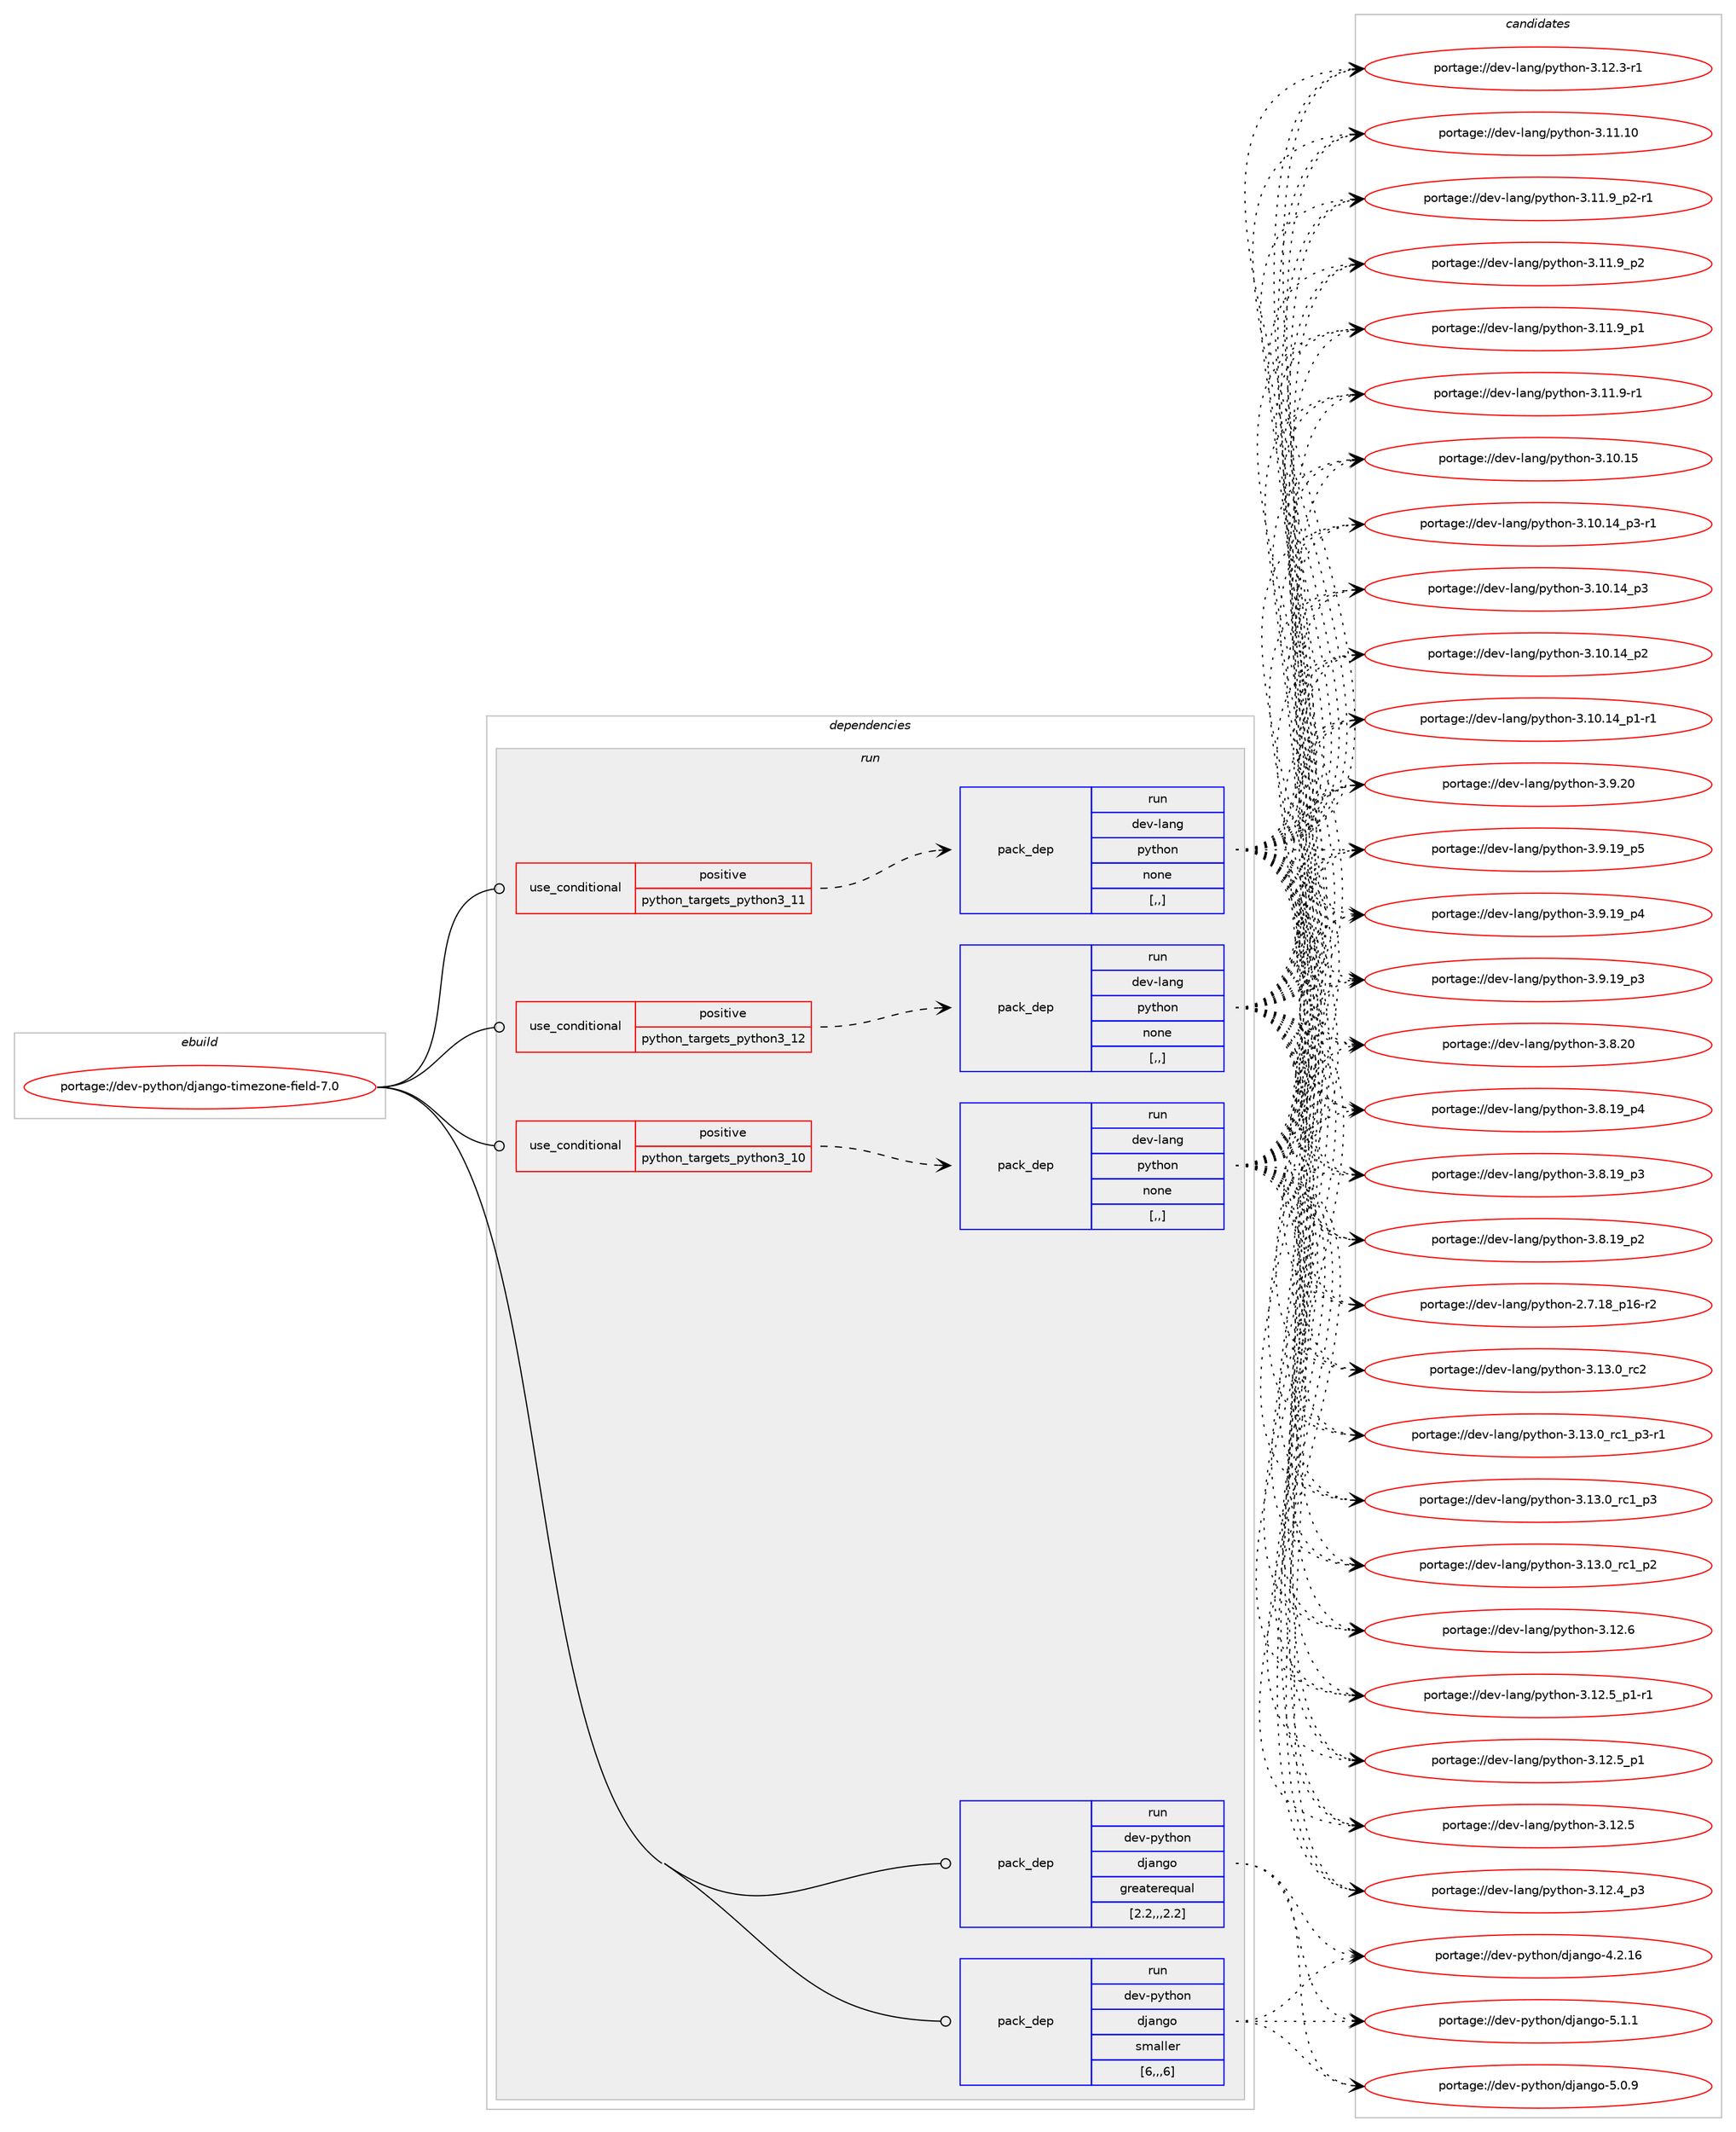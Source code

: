 digraph prolog {

# *************
# Graph options
# *************

newrank=true;
concentrate=true;
compound=true;
graph [rankdir=LR,fontname=Helvetica,fontsize=10,ranksep=1.5];#, ranksep=2.5, nodesep=0.2];
edge  [arrowhead=vee];
node  [fontname=Helvetica,fontsize=10];

# **********
# The ebuild
# **********

subgraph cluster_leftcol {
color=gray;
label=<<i>ebuild</i>>;
id [label="portage://dev-python/django-timezone-field-7.0", color=red, width=4, href="../dev-python/django-timezone-field-7.0.svg"];
}

# ****************
# The dependencies
# ****************

subgraph cluster_midcol {
color=gray;
label=<<i>dependencies</i>>;
subgraph cluster_compile {
fillcolor="#eeeeee";
style=filled;
label=<<i>compile</i>>;
}
subgraph cluster_compileandrun {
fillcolor="#eeeeee";
style=filled;
label=<<i>compile and run</i>>;
}
subgraph cluster_run {
fillcolor="#eeeeee";
style=filled;
label=<<i>run</i>>;
subgraph cond162719 {
dependency639773 [label=<<TABLE BORDER="0" CELLBORDER="1" CELLSPACING="0" CELLPADDING="4"><TR><TD ROWSPAN="3" CELLPADDING="10">use_conditional</TD></TR><TR><TD>positive</TD></TR><TR><TD>python_targets_python3_10</TD></TR></TABLE>>, shape=none, color=red];
subgraph pack472237 {
dependency639774 [label=<<TABLE BORDER="0" CELLBORDER="1" CELLSPACING="0" CELLPADDING="4" WIDTH="220"><TR><TD ROWSPAN="6" CELLPADDING="30">pack_dep</TD></TR><TR><TD WIDTH="110">run</TD></TR><TR><TD>dev-lang</TD></TR><TR><TD>python</TD></TR><TR><TD>none</TD></TR><TR><TD>[,,]</TD></TR></TABLE>>, shape=none, color=blue];
}
dependency639773:e -> dependency639774:w [weight=20,style="dashed",arrowhead="vee"];
}
id:e -> dependency639773:w [weight=20,style="solid",arrowhead="odot"];
subgraph cond162720 {
dependency639775 [label=<<TABLE BORDER="0" CELLBORDER="1" CELLSPACING="0" CELLPADDING="4"><TR><TD ROWSPAN="3" CELLPADDING="10">use_conditional</TD></TR><TR><TD>positive</TD></TR><TR><TD>python_targets_python3_11</TD></TR></TABLE>>, shape=none, color=red];
subgraph pack472238 {
dependency639776 [label=<<TABLE BORDER="0" CELLBORDER="1" CELLSPACING="0" CELLPADDING="4" WIDTH="220"><TR><TD ROWSPAN="6" CELLPADDING="30">pack_dep</TD></TR><TR><TD WIDTH="110">run</TD></TR><TR><TD>dev-lang</TD></TR><TR><TD>python</TD></TR><TR><TD>none</TD></TR><TR><TD>[,,]</TD></TR></TABLE>>, shape=none, color=blue];
}
dependency639775:e -> dependency639776:w [weight=20,style="dashed",arrowhead="vee"];
}
id:e -> dependency639775:w [weight=20,style="solid",arrowhead="odot"];
subgraph cond162721 {
dependency639777 [label=<<TABLE BORDER="0" CELLBORDER="1" CELLSPACING="0" CELLPADDING="4"><TR><TD ROWSPAN="3" CELLPADDING="10">use_conditional</TD></TR><TR><TD>positive</TD></TR><TR><TD>python_targets_python3_12</TD></TR></TABLE>>, shape=none, color=red];
subgraph pack472239 {
dependency639778 [label=<<TABLE BORDER="0" CELLBORDER="1" CELLSPACING="0" CELLPADDING="4" WIDTH="220"><TR><TD ROWSPAN="6" CELLPADDING="30">pack_dep</TD></TR><TR><TD WIDTH="110">run</TD></TR><TR><TD>dev-lang</TD></TR><TR><TD>python</TD></TR><TR><TD>none</TD></TR><TR><TD>[,,]</TD></TR></TABLE>>, shape=none, color=blue];
}
dependency639777:e -> dependency639778:w [weight=20,style="dashed",arrowhead="vee"];
}
id:e -> dependency639777:w [weight=20,style="solid",arrowhead="odot"];
subgraph pack472240 {
dependency639779 [label=<<TABLE BORDER="0" CELLBORDER="1" CELLSPACING="0" CELLPADDING="4" WIDTH="220"><TR><TD ROWSPAN="6" CELLPADDING="30">pack_dep</TD></TR><TR><TD WIDTH="110">run</TD></TR><TR><TD>dev-python</TD></TR><TR><TD>django</TD></TR><TR><TD>greaterequal</TD></TR><TR><TD>[2.2,,,2.2]</TD></TR></TABLE>>, shape=none, color=blue];
}
id:e -> dependency639779:w [weight=20,style="solid",arrowhead="odot"];
subgraph pack472241 {
dependency639780 [label=<<TABLE BORDER="0" CELLBORDER="1" CELLSPACING="0" CELLPADDING="4" WIDTH="220"><TR><TD ROWSPAN="6" CELLPADDING="30">pack_dep</TD></TR><TR><TD WIDTH="110">run</TD></TR><TR><TD>dev-python</TD></TR><TR><TD>django</TD></TR><TR><TD>smaller</TD></TR><TR><TD>[6,,,6]</TD></TR></TABLE>>, shape=none, color=blue];
}
id:e -> dependency639780:w [weight=20,style="solid",arrowhead="odot"];
}
}

# **************
# The candidates
# **************

subgraph cluster_choices {
rank=same;
color=gray;
label=<<i>candidates</i>>;

subgraph choice472237 {
color=black;
nodesep=1;
choice10010111845108971101034711212111610411111045514649514648951149950 [label="portage://dev-lang/python-3.13.0_rc2", color=red, width=4,href="../dev-lang/python-3.13.0_rc2.svg"];
choice1001011184510897110103471121211161041111104551464951464895114994995112514511449 [label="portage://dev-lang/python-3.13.0_rc1_p3-r1", color=red, width=4,href="../dev-lang/python-3.13.0_rc1_p3-r1.svg"];
choice100101118451089711010347112121116104111110455146495146489511499499511251 [label="portage://dev-lang/python-3.13.0_rc1_p3", color=red, width=4,href="../dev-lang/python-3.13.0_rc1_p3.svg"];
choice100101118451089711010347112121116104111110455146495146489511499499511250 [label="portage://dev-lang/python-3.13.0_rc1_p2", color=red, width=4,href="../dev-lang/python-3.13.0_rc1_p2.svg"];
choice10010111845108971101034711212111610411111045514649504654 [label="portage://dev-lang/python-3.12.6", color=red, width=4,href="../dev-lang/python-3.12.6.svg"];
choice1001011184510897110103471121211161041111104551464950465395112494511449 [label="portage://dev-lang/python-3.12.5_p1-r1", color=red, width=4,href="../dev-lang/python-3.12.5_p1-r1.svg"];
choice100101118451089711010347112121116104111110455146495046539511249 [label="portage://dev-lang/python-3.12.5_p1", color=red, width=4,href="../dev-lang/python-3.12.5_p1.svg"];
choice10010111845108971101034711212111610411111045514649504653 [label="portage://dev-lang/python-3.12.5", color=red, width=4,href="../dev-lang/python-3.12.5.svg"];
choice100101118451089711010347112121116104111110455146495046529511251 [label="portage://dev-lang/python-3.12.4_p3", color=red, width=4,href="../dev-lang/python-3.12.4_p3.svg"];
choice100101118451089711010347112121116104111110455146495046514511449 [label="portage://dev-lang/python-3.12.3-r1", color=red, width=4,href="../dev-lang/python-3.12.3-r1.svg"];
choice1001011184510897110103471121211161041111104551464949464948 [label="portage://dev-lang/python-3.11.10", color=red, width=4,href="../dev-lang/python-3.11.10.svg"];
choice1001011184510897110103471121211161041111104551464949465795112504511449 [label="portage://dev-lang/python-3.11.9_p2-r1", color=red, width=4,href="../dev-lang/python-3.11.9_p2-r1.svg"];
choice100101118451089711010347112121116104111110455146494946579511250 [label="portage://dev-lang/python-3.11.9_p2", color=red, width=4,href="../dev-lang/python-3.11.9_p2.svg"];
choice100101118451089711010347112121116104111110455146494946579511249 [label="portage://dev-lang/python-3.11.9_p1", color=red, width=4,href="../dev-lang/python-3.11.9_p1.svg"];
choice100101118451089711010347112121116104111110455146494946574511449 [label="portage://dev-lang/python-3.11.9-r1", color=red, width=4,href="../dev-lang/python-3.11.9-r1.svg"];
choice1001011184510897110103471121211161041111104551464948464953 [label="portage://dev-lang/python-3.10.15", color=red, width=4,href="../dev-lang/python-3.10.15.svg"];
choice100101118451089711010347112121116104111110455146494846495295112514511449 [label="portage://dev-lang/python-3.10.14_p3-r1", color=red, width=4,href="../dev-lang/python-3.10.14_p3-r1.svg"];
choice10010111845108971101034711212111610411111045514649484649529511251 [label="portage://dev-lang/python-3.10.14_p3", color=red, width=4,href="../dev-lang/python-3.10.14_p3.svg"];
choice10010111845108971101034711212111610411111045514649484649529511250 [label="portage://dev-lang/python-3.10.14_p2", color=red, width=4,href="../dev-lang/python-3.10.14_p2.svg"];
choice100101118451089711010347112121116104111110455146494846495295112494511449 [label="portage://dev-lang/python-3.10.14_p1-r1", color=red, width=4,href="../dev-lang/python-3.10.14_p1-r1.svg"];
choice10010111845108971101034711212111610411111045514657465048 [label="portage://dev-lang/python-3.9.20", color=red, width=4,href="../dev-lang/python-3.9.20.svg"];
choice100101118451089711010347112121116104111110455146574649579511253 [label="portage://dev-lang/python-3.9.19_p5", color=red, width=4,href="../dev-lang/python-3.9.19_p5.svg"];
choice100101118451089711010347112121116104111110455146574649579511252 [label="portage://dev-lang/python-3.9.19_p4", color=red, width=4,href="../dev-lang/python-3.9.19_p4.svg"];
choice100101118451089711010347112121116104111110455146574649579511251 [label="portage://dev-lang/python-3.9.19_p3", color=red, width=4,href="../dev-lang/python-3.9.19_p3.svg"];
choice10010111845108971101034711212111610411111045514656465048 [label="portage://dev-lang/python-3.8.20", color=red, width=4,href="../dev-lang/python-3.8.20.svg"];
choice100101118451089711010347112121116104111110455146564649579511252 [label="portage://dev-lang/python-3.8.19_p4", color=red, width=4,href="../dev-lang/python-3.8.19_p4.svg"];
choice100101118451089711010347112121116104111110455146564649579511251 [label="portage://dev-lang/python-3.8.19_p3", color=red, width=4,href="../dev-lang/python-3.8.19_p3.svg"];
choice100101118451089711010347112121116104111110455146564649579511250 [label="portage://dev-lang/python-3.8.19_p2", color=red, width=4,href="../dev-lang/python-3.8.19_p2.svg"];
choice100101118451089711010347112121116104111110455046554649569511249544511450 [label="portage://dev-lang/python-2.7.18_p16-r2", color=red, width=4,href="../dev-lang/python-2.7.18_p16-r2.svg"];
dependency639774:e -> choice10010111845108971101034711212111610411111045514649514648951149950:w [style=dotted,weight="100"];
dependency639774:e -> choice1001011184510897110103471121211161041111104551464951464895114994995112514511449:w [style=dotted,weight="100"];
dependency639774:e -> choice100101118451089711010347112121116104111110455146495146489511499499511251:w [style=dotted,weight="100"];
dependency639774:e -> choice100101118451089711010347112121116104111110455146495146489511499499511250:w [style=dotted,weight="100"];
dependency639774:e -> choice10010111845108971101034711212111610411111045514649504654:w [style=dotted,weight="100"];
dependency639774:e -> choice1001011184510897110103471121211161041111104551464950465395112494511449:w [style=dotted,weight="100"];
dependency639774:e -> choice100101118451089711010347112121116104111110455146495046539511249:w [style=dotted,weight="100"];
dependency639774:e -> choice10010111845108971101034711212111610411111045514649504653:w [style=dotted,weight="100"];
dependency639774:e -> choice100101118451089711010347112121116104111110455146495046529511251:w [style=dotted,weight="100"];
dependency639774:e -> choice100101118451089711010347112121116104111110455146495046514511449:w [style=dotted,weight="100"];
dependency639774:e -> choice1001011184510897110103471121211161041111104551464949464948:w [style=dotted,weight="100"];
dependency639774:e -> choice1001011184510897110103471121211161041111104551464949465795112504511449:w [style=dotted,weight="100"];
dependency639774:e -> choice100101118451089711010347112121116104111110455146494946579511250:w [style=dotted,weight="100"];
dependency639774:e -> choice100101118451089711010347112121116104111110455146494946579511249:w [style=dotted,weight="100"];
dependency639774:e -> choice100101118451089711010347112121116104111110455146494946574511449:w [style=dotted,weight="100"];
dependency639774:e -> choice1001011184510897110103471121211161041111104551464948464953:w [style=dotted,weight="100"];
dependency639774:e -> choice100101118451089711010347112121116104111110455146494846495295112514511449:w [style=dotted,weight="100"];
dependency639774:e -> choice10010111845108971101034711212111610411111045514649484649529511251:w [style=dotted,weight="100"];
dependency639774:e -> choice10010111845108971101034711212111610411111045514649484649529511250:w [style=dotted,weight="100"];
dependency639774:e -> choice100101118451089711010347112121116104111110455146494846495295112494511449:w [style=dotted,weight="100"];
dependency639774:e -> choice10010111845108971101034711212111610411111045514657465048:w [style=dotted,weight="100"];
dependency639774:e -> choice100101118451089711010347112121116104111110455146574649579511253:w [style=dotted,weight="100"];
dependency639774:e -> choice100101118451089711010347112121116104111110455146574649579511252:w [style=dotted,weight="100"];
dependency639774:e -> choice100101118451089711010347112121116104111110455146574649579511251:w [style=dotted,weight="100"];
dependency639774:e -> choice10010111845108971101034711212111610411111045514656465048:w [style=dotted,weight="100"];
dependency639774:e -> choice100101118451089711010347112121116104111110455146564649579511252:w [style=dotted,weight="100"];
dependency639774:e -> choice100101118451089711010347112121116104111110455146564649579511251:w [style=dotted,weight="100"];
dependency639774:e -> choice100101118451089711010347112121116104111110455146564649579511250:w [style=dotted,weight="100"];
dependency639774:e -> choice100101118451089711010347112121116104111110455046554649569511249544511450:w [style=dotted,weight="100"];
}
subgraph choice472238 {
color=black;
nodesep=1;
choice10010111845108971101034711212111610411111045514649514648951149950 [label="portage://dev-lang/python-3.13.0_rc2", color=red, width=4,href="../dev-lang/python-3.13.0_rc2.svg"];
choice1001011184510897110103471121211161041111104551464951464895114994995112514511449 [label="portage://dev-lang/python-3.13.0_rc1_p3-r1", color=red, width=4,href="../dev-lang/python-3.13.0_rc1_p3-r1.svg"];
choice100101118451089711010347112121116104111110455146495146489511499499511251 [label="portage://dev-lang/python-3.13.0_rc1_p3", color=red, width=4,href="../dev-lang/python-3.13.0_rc1_p3.svg"];
choice100101118451089711010347112121116104111110455146495146489511499499511250 [label="portage://dev-lang/python-3.13.0_rc1_p2", color=red, width=4,href="../dev-lang/python-3.13.0_rc1_p2.svg"];
choice10010111845108971101034711212111610411111045514649504654 [label="portage://dev-lang/python-3.12.6", color=red, width=4,href="../dev-lang/python-3.12.6.svg"];
choice1001011184510897110103471121211161041111104551464950465395112494511449 [label="portage://dev-lang/python-3.12.5_p1-r1", color=red, width=4,href="../dev-lang/python-3.12.5_p1-r1.svg"];
choice100101118451089711010347112121116104111110455146495046539511249 [label="portage://dev-lang/python-3.12.5_p1", color=red, width=4,href="../dev-lang/python-3.12.5_p1.svg"];
choice10010111845108971101034711212111610411111045514649504653 [label="portage://dev-lang/python-3.12.5", color=red, width=4,href="../dev-lang/python-3.12.5.svg"];
choice100101118451089711010347112121116104111110455146495046529511251 [label="portage://dev-lang/python-3.12.4_p3", color=red, width=4,href="../dev-lang/python-3.12.4_p3.svg"];
choice100101118451089711010347112121116104111110455146495046514511449 [label="portage://dev-lang/python-3.12.3-r1", color=red, width=4,href="../dev-lang/python-3.12.3-r1.svg"];
choice1001011184510897110103471121211161041111104551464949464948 [label="portage://dev-lang/python-3.11.10", color=red, width=4,href="../dev-lang/python-3.11.10.svg"];
choice1001011184510897110103471121211161041111104551464949465795112504511449 [label="portage://dev-lang/python-3.11.9_p2-r1", color=red, width=4,href="../dev-lang/python-3.11.9_p2-r1.svg"];
choice100101118451089711010347112121116104111110455146494946579511250 [label="portage://dev-lang/python-3.11.9_p2", color=red, width=4,href="../dev-lang/python-3.11.9_p2.svg"];
choice100101118451089711010347112121116104111110455146494946579511249 [label="portage://dev-lang/python-3.11.9_p1", color=red, width=4,href="../dev-lang/python-3.11.9_p1.svg"];
choice100101118451089711010347112121116104111110455146494946574511449 [label="portage://dev-lang/python-3.11.9-r1", color=red, width=4,href="../dev-lang/python-3.11.9-r1.svg"];
choice1001011184510897110103471121211161041111104551464948464953 [label="portage://dev-lang/python-3.10.15", color=red, width=4,href="../dev-lang/python-3.10.15.svg"];
choice100101118451089711010347112121116104111110455146494846495295112514511449 [label="portage://dev-lang/python-3.10.14_p3-r1", color=red, width=4,href="../dev-lang/python-3.10.14_p3-r1.svg"];
choice10010111845108971101034711212111610411111045514649484649529511251 [label="portage://dev-lang/python-3.10.14_p3", color=red, width=4,href="../dev-lang/python-3.10.14_p3.svg"];
choice10010111845108971101034711212111610411111045514649484649529511250 [label="portage://dev-lang/python-3.10.14_p2", color=red, width=4,href="../dev-lang/python-3.10.14_p2.svg"];
choice100101118451089711010347112121116104111110455146494846495295112494511449 [label="portage://dev-lang/python-3.10.14_p1-r1", color=red, width=4,href="../dev-lang/python-3.10.14_p1-r1.svg"];
choice10010111845108971101034711212111610411111045514657465048 [label="portage://dev-lang/python-3.9.20", color=red, width=4,href="../dev-lang/python-3.9.20.svg"];
choice100101118451089711010347112121116104111110455146574649579511253 [label="portage://dev-lang/python-3.9.19_p5", color=red, width=4,href="../dev-lang/python-3.9.19_p5.svg"];
choice100101118451089711010347112121116104111110455146574649579511252 [label="portage://dev-lang/python-3.9.19_p4", color=red, width=4,href="../dev-lang/python-3.9.19_p4.svg"];
choice100101118451089711010347112121116104111110455146574649579511251 [label="portage://dev-lang/python-3.9.19_p3", color=red, width=4,href="../dev-lang/python-3.9.19_p3.svg"];
choice10010111845108971101034711212111610411111045514656465048 [label="portage://dev-lang/python-3.8.20", color=red, width=4,href="../dev-lang/python-3.8.20.svg"];
choice100101118451089711010347112121116104111110455146564649579511252 [label="portage://dev-lang/python-3.8.19_p4", color=red, width=4,href="../dev-lang/python-3.8.19_p4.svg"];
choice100101118451089711010347112121116104111110455146564649579511251 [label="portage://dev-lang/python-3.8.19_p3", color=red, width=4,href="../dev-lang/python-3.8.19_p3.svg"];
choice100101118451089711010347112121116104111110455146564649579511250 [label="portage://dev-lang/python-3.8.19_p2", color=red, width=4,href="../dev-lang/python-3.8.19_p2.svg"];
choice100101118451089711010347112121116104111110455046554649569511249544511450 [label="portage://dev-lang/python-2.7.18_p16-r2", color=red, width=4,href="../dev-lang/python-2.7.18_p16-r2.svg"];
dependency639776:e -> choice10010111845108971101034711212111610411111045514649514648951149950:w [style=dotted,weight="100"];
dependency639776:e -> choice1001011184510897110103471121211161041111104551464951464895114994995112514511449:w [style=dotted,weight="100"];
dependency639776:e -> choice100101118451089711010347112121116104111110455146495146489511499499511251:w [style=dotted,weight="100"];
dependency639776:e -> choice100101118451089711010347112121116104111110455146495146489511499499511250:w [style=dotted,weight="100"];
dependency639776:e -> choice10010111845108971101034711212111610411111045514649504654:w [style=dotted,weight="100"];
dependency639776:e -> choice1001011184510897110103471121211161041111104551464950465395112494511449:w [style=dotted,weight="100"];
dependency639776:e -> choice100101118451089711010347112121116104111110455146495046539511249:w [style=dotted,weight="100"];
dependency639776:e -> choice10010111845108971101034711212111610411111045514649504653:w [style=dotted,weight="100"];
dependency639776:e -> choice100101118451089711010347112121116104111110455146495046529511251:w [style=dotted,weight="100"];
dependency639776:e -> choice100101118451089711010347112121116104111110455146495046514511449:w [style=dotted,weight="100"];
dependency639776:e -> choice1001011184510897110103471121211161041111104551464949464948:w [style=dotted,weight="100"];
dependency639776:e -> choice1001011184510897110103471121211161041111104551464949465795112504511449:w [style=dotted,weight="100"];
dependency639776:e -> choice100101118451089711010347112121116104111110455146494946579511250:w [style=dotted,weight="100"];
dependency639776:e -> choice100101118451089711010347112121116104111110455146494946579511249:w [style=dotted,weight="100"];
dependency639776:e -> choice100101118451089711010347112121116104111110455146494946574511449:w [style=dotted,weight="100"];
dependency639776:e -> choice1001011184510897110103471121211161041111104551464948464953:w [style=dotted,weight="100"];
dependency639776:e -> choice100101118451089711010347112121116104111110455146494846495295112514511449:w [style=dotted,weight="100"];
dependency639776:e -> choice10010111845108971101034711212111610411111045514649484649529511251:w [style=dotted,weight="100"];
dependency639776:e -> choice10010111845108971101034711212111610411111045514649484649529511250:w [style=dotted,weight="100"];
dependency639776:e -> choice100101118451089711010347112121116104111110455146494846495295112494511449:w [style=dotted,weight="100"];
dependency639776:e -> choice10010111845108971101034711212111610411111045514657465048:w [style=dotted,weight="100"];
dependency639776:e -> choice100101118451089711010347112121116104111110455146574649579511253:w [style=dotted,weight="100"];
dependency639776:e -> choice100101118451089711010347112121116104111110455146574649579511252:w [style=dotted,weight="100"];
dependency639776:e -> choice100101118451089711010347112121116104111110455146574649579511251:w [style=dotted,weight="100"];
dependency639776:e -> choice10010111845108971101034711212111610411111045514656465048:w [style=dotted,weight="100"];
dependency639776:e -> choice100101118451089711010347112121116104111110455146564649579511252:w [style=dotted,weight="100"];
dependency639776:e -> choice100101118451089711010347112121116104111110455146564649579511251:w [style=dotted,weight="100"];
dependency639776:e -> choice100101118451089711010347112121116104111110455146564649579511250:w [style=dotted,weight="100"];
dependency639776:e -> choice100101118451089711010347112121116104111110455046554649569511249544511450:w [style=dotted,weight="100"];
}
subgraph choice472239 {
color=black;
nodesep=1;
choice10010111845108971101034711212111610411111045514649514648951149950 [label="portage://dev-lang/python-3.13.0_rc2", color=red, width=4,href="../dev-lang/python-3.13.0_rc2.svg"];
choice1001011184510897110103471121211161041111104551464951464895114994995112514511449 [label="portage://dev-lang/python-3.13.0_rc1_p3-r1", color=red, width=4,href="../dev-lang/python-3.13.0_rc1_p3-r1.svg"];
choice100101118451089711010347112121116104111110455146495146489511499499511251 [label="portage://dev-lang/python-3.13.0_rc1_p3", color=red, width=4,href="../dev-lang/python-3.13.0_rc1_p3.svg"];
choice100101118451089711010347112121116104111110455146495146489511499499511250 [label="portage://dev-lang/python-3.13.0_rc1_p2", color=red, width=4,href="../dev-lang/python-3.13.0_rc1_p2.svg"];
choice10010111845108971101034711212111610411111045514649504654 [label="portage://dev-lang/python-3.12.6", color=red, width=4,href="../dev-lang/python-3.12.6.svg"];
choice1001011184510897110103471121211161041111104551464950465395112494511449 [label="portage://dev-lang/python-3.12.5_p1-r1", color=red, width=4,href="../dev-lang/python-3.12.5_p1-r1.svg"];
choice100101118451089711010347112121116104111110455146495046539511249 [label="portage://dev-lang/python-3.12.5_p1", color=red, width=4,href="../dev-lang/python-3.12.5_p1.svg"];
choice10010111845108971101034711212111610411111045514649504653 [label="portage://dev-lang/python-3.12.5", color=red, width=4,href="../dev-lang/python-3.12.5.svg"];
choice100101118451089711010347112121116104111110455146495046529511251 [label="portage://dev-lang/python-3.12.4_p3", color=red, width=4,href="../dev-lang/python-3.12.4_p3.svg"];
choice100101118451089711010347112121116104111110455146495046514511449 [label="portage://dev-lang/python-3.12.3-r1", color=red, width=4,href="../dev-lang/python-3.12.3-r1.svg"];
choice1001011184510897110103471121211161041111104551464949464948 [label="portage://dev-lang/python-3.11.10", color=red, width=4,href="../dev-lang/python-3.11.10.svg"];
choice1001011184510897110103471121211161041111104551464949465795112504511449 [label="portage://dev-lang/python-3.11.9_p2-r1", color=red, width=4,href="../dev-lang/python-3.11.9_p2-r1.svg"];
choice100101118451089711010347112121116104111110455146494946579511250 [label="portage://dev-lang/python-3.11.9_p2", color=red, width=4,href="../dev-lang/python-3.11.9_p2.svg"];
choice100101118451089711010347112121116104111110455146494946579511249 [label="portage://dev-lang/python-3.11.9_p1", color=red, width=4,href="../dev-lang/python-3.11.9_p1.svg"];
choice100101118451089711010347112121116104111110455146494946574511449 [label="portage://dev-lang/python-3.11.9-r1", color=red, width=4,href="../dev-lang/python-3.11.9-r1.svg"];
choice1001011184510897110103471121211161041111104551464948464953 [label="portage://dev-lang/python-3.10.15", color=red, width=4,href="../dev-lang/python-3.10.15.svg"];
choice100101118451089711010347112121116104111110455146494846495295112514511449 [label="portage://dev-lang/python-3.10.14_p3-r1", color=red, width=4,href="../dev-lang/python-3.10.14_p3-r1.svg"];
choice10010111845108971101034711212111610411111045514649484649529511251 [label="portage://dev-lang/python-3.10.14_p3", color=red, width=4,href="../dev-lang/python-3.10.14_p3.svg"];
choice10010111845108971101034711212111610411111045514649484649529511250 [label="portage://dev-lang/python-3.10.14_p2", color=red, width=4,href="../dev-lang/python-3.10.14_p2.svg"];
choice100101118451089711010347112121116104111110455146494846495295112494511449 [label="portage://dev-lang/python-3.10.14_p1-r1", color=red, width=4,href="../dev-lang/python-3.10.14_p1-r1.svg"];
choice10010111845108971101034711212111610411111045514657465048 [label="portage://dev-lang/python-3.9.20", color=red, width=4,href="../dev-lang/python-3.9.20.svg"];
choice100101118451089711010347112121116104111110455146574649579511253 [label="portage://dev-lang/python-3.9.19_p5", color=red, width=4,href="../dev-lang/python-3.9.19_p5.svg"];
choice100101118451089711010347112121116104111110455146574649579511252 [label="portage://dev-lang/python-3.9.19_p4", color=red, width=4,href="../dev-lang/python-3.9.19_p4.svg"];
choice100101118451089711010347112121116104111110455146574649579511251 [label="portage://dev-lang/python-3.9.19_p3", color=red, width=4,href="../dev-lang/python-3.9.19_p3.svg"];
choice10010111845108971101034711212111610411111045514656465048 [label="portage://dev-lang/python-3.8.20", color=red, width=4,href="../dev-lang/python-3.8.20.svg"];
choice100101118451089711010347112121116104111110455146564649579511252 [label="portage://dev-lang/python-3.8.19_p4", color=red, width=4,href="../dev-lang/python-3.8.19_p4.svg"];
choice100101118451089711010347112121116104111110455146564649579511251 [label="portage://dev-lang/python-3.8.19_p3", color=red, width=4,href="../dev-lang/python-3.8.19_p3.svg"];
choice100101118451089711010347112121116104111110455146564649579511250 [label="portage://dev-lang/python-3.8.19_p2", color=red, width=4,href="../dev-lang/python-3.8.19_p2.svg"];
choice100101118451089711010347112121116104111110455046554649569511249544511450 [label="portage://dev-lang/python-2.7.18_p16-r2", color=red, width=4,href="../dev-lang/python-2.7.18_p16-r2.svg"];
dependency639778:e -> choice10010111845108971101034711212111610411111045514649514648951149950:w [style=dotted,weight="100"];
dependency639778:e -> choice1001011184510897110103471121211161041111104551464951464895114994995112514511449:w [style=dotted,weight="100"];
dependency639778:e -> choice100101118451089711010347112121116104111110455146495146489511499499511251:w [style=dotted,weight="100"];
dependency639778:e -> choice100101118451089711010347112121116104111110455146495146489511499499511250:w [style=dotted,weight="100"];
dependency639778:e -> choice10010111845108971101034711212111610411111045514649504654:w [style=dotted,weight="100"];
dependency639778:e -> choice1001011184510897110103471121211161041111104551464950465395112494511449:w [style=dotted,weight="100"];
dependency639778:e -> choice100101118451089711010347112121116104111110455146495046539511249:w [style=dotted,weight="100"];
dependency639778:e -> choice10010111845108971101034711212111610411111045514649504653:w [style=dotted,weight="100"];
dependency639778:e -> choice100101118451089711010347112121116104111110455146495046529511251:w [style=dotted,weight="100"];
dependency639778:e -> choice100101118451089711010347112121116104111110455146495046514511449:w [style=dotted,weight="100"];
dependency639778:e -> choice1001011184510897110103471121211161041111104551464949464948:w [style=dotted,weight="100"];
dependency639778:e -> choice1001011184510897110103471121211161041111104551464949465795112504511449:w [style=dotted,weight="100"];
dependency639778:e -> choice100101118451089711010347112121116104111110455146494946579511250:w [style=dotted,weight="100"];
dependency639778:e -> choice100101118451089711010347112121116104111110455146494946579511249:w [style=dotted,weight="100"];
dependency639778:e -> choice100101118451089711010347112121116104111110455146494946574511449:w [style=dotted,weight="100"];
dependency639778:e -> choice1001011184510897110103471121211161041111104551464948464953:w [style=dotted,weight="100"];
dependency639778:e -> choice100101118451089711010347112121116104111110455146494846495295112514511449:w [style=dotted,weight="100"];
dependency639778:e -> choice10010111845108971101034711212111610411111045514649484649529511251:w [style=dotted,weight="100"];
dependency639778:e -> choice10010111845108971101034711212111610411111045514649484649529511250:w [style=dotted,weight="100"];
dependency639778:e -> choice100101118451089711010347112121116104111110455146494846495295112494511449:w [style=dotted,weight="100"];
dependency639778:e -> choice10010111845108971101034711212111610411111045514657465048:w [style=dotted,weight="100"];
dependency639778:e -> choice100101118451089711010347112121116104111110455146574649579511253:w [style=dotted,weight="100"];
dependency639778:e -> choice100101118451089711010347112121116104111110455146574649579511252:w [style=dotted,weight="100"];
dependency639778:e -> choice100101118451089711010347112121116104111110455146574649579511251:w [style=dotted,weight="100"];
dependency639778:e -> choice10010111845108971101034711212111610411111045514656465048:w [style=dotted,weight="100"];
dependency639778:e -> choice100101118451089711010347112121116104111110455146564649579511252:w [style=dotted,weight="100"];
dependency639778:e -> choice100101118451089711010347112121116104111110455146564649579511251:w [style=dotted,weight="100"];
dependency639778:e -> choice100101118451089711010347112121116104111110455146564649579511250:w [style=dotted,weight="100"];
dependency639778:e -> choice100101118451089711010347112121116104111110455046554649569511249544511450:w [style=dotted,weight="100"];
}
subgraph choice472240 {
color=black;
nodesep=1;
choice100101118451121211161041111104710010697110103111455346494649 [label="portage://dev-python/django-5.1.1", color=red, width=4,href="../dev-python/django-5.1.1.svg"];
choice100101118451121211161041111104710010697110103111455346484657 [label="portage://dev-python/django-5.0.9", color=red, width=4,href="../dev-python/django-5.0.9.svg"];
choice10010111845112121116104111110471001069711010311145524650464954 [label="portage://dev-python/django-4.2.16", color=red, width=4,href="../dev-python/django-4.2.16.svg"];
dependency639779:e -> choice100101118451121211161041111104710010697110103111455346494649:w [style=dotted,weight="100"];
dependency639779:e -> choice100101118451121211161041111104710010697110103111455346484657:w [style=dotted,weight="100"];
dependency639779:e -> choice10010111845112121116104111110471001069711010311145524650464954:w [style=dotted,weight="100"];
}
subgraph choice472241 {
color=black;
nodesep=1;
choice100101118451121211161041111104710010697110103111455346494649 [label="portage://dev-python/django-5.1.1", color=red, width=4,href="../dev-python/django-5.1.1.svg"];
choice100101118451121211161041111104710010697110103111455346484657 [label="portage://dev-python/django-5.0.9", color=red, width=4,href="../dev-python/django-5.0.9.svg"];
choice10010111845112121116104111110471001069711010311145524650464954 [label="portage://dev-python/django-4.2.16", color=red, width=4,href="../dev-python/django-4.2.16.svg"];
dependency639780:e -> choice100101118451121211161041111104710010697110103111455346494649:w [style=dotted,weight="100"];
dependency639780:e -> choice100101118451121211161041111104710010697110103111455346484657:w [style=dotted,weight="100"];
dependency639780:e -> choice10010111845112121116104111110471001069711010311145524650464954:w [style=dotted,weight="100"];
}
}

}
